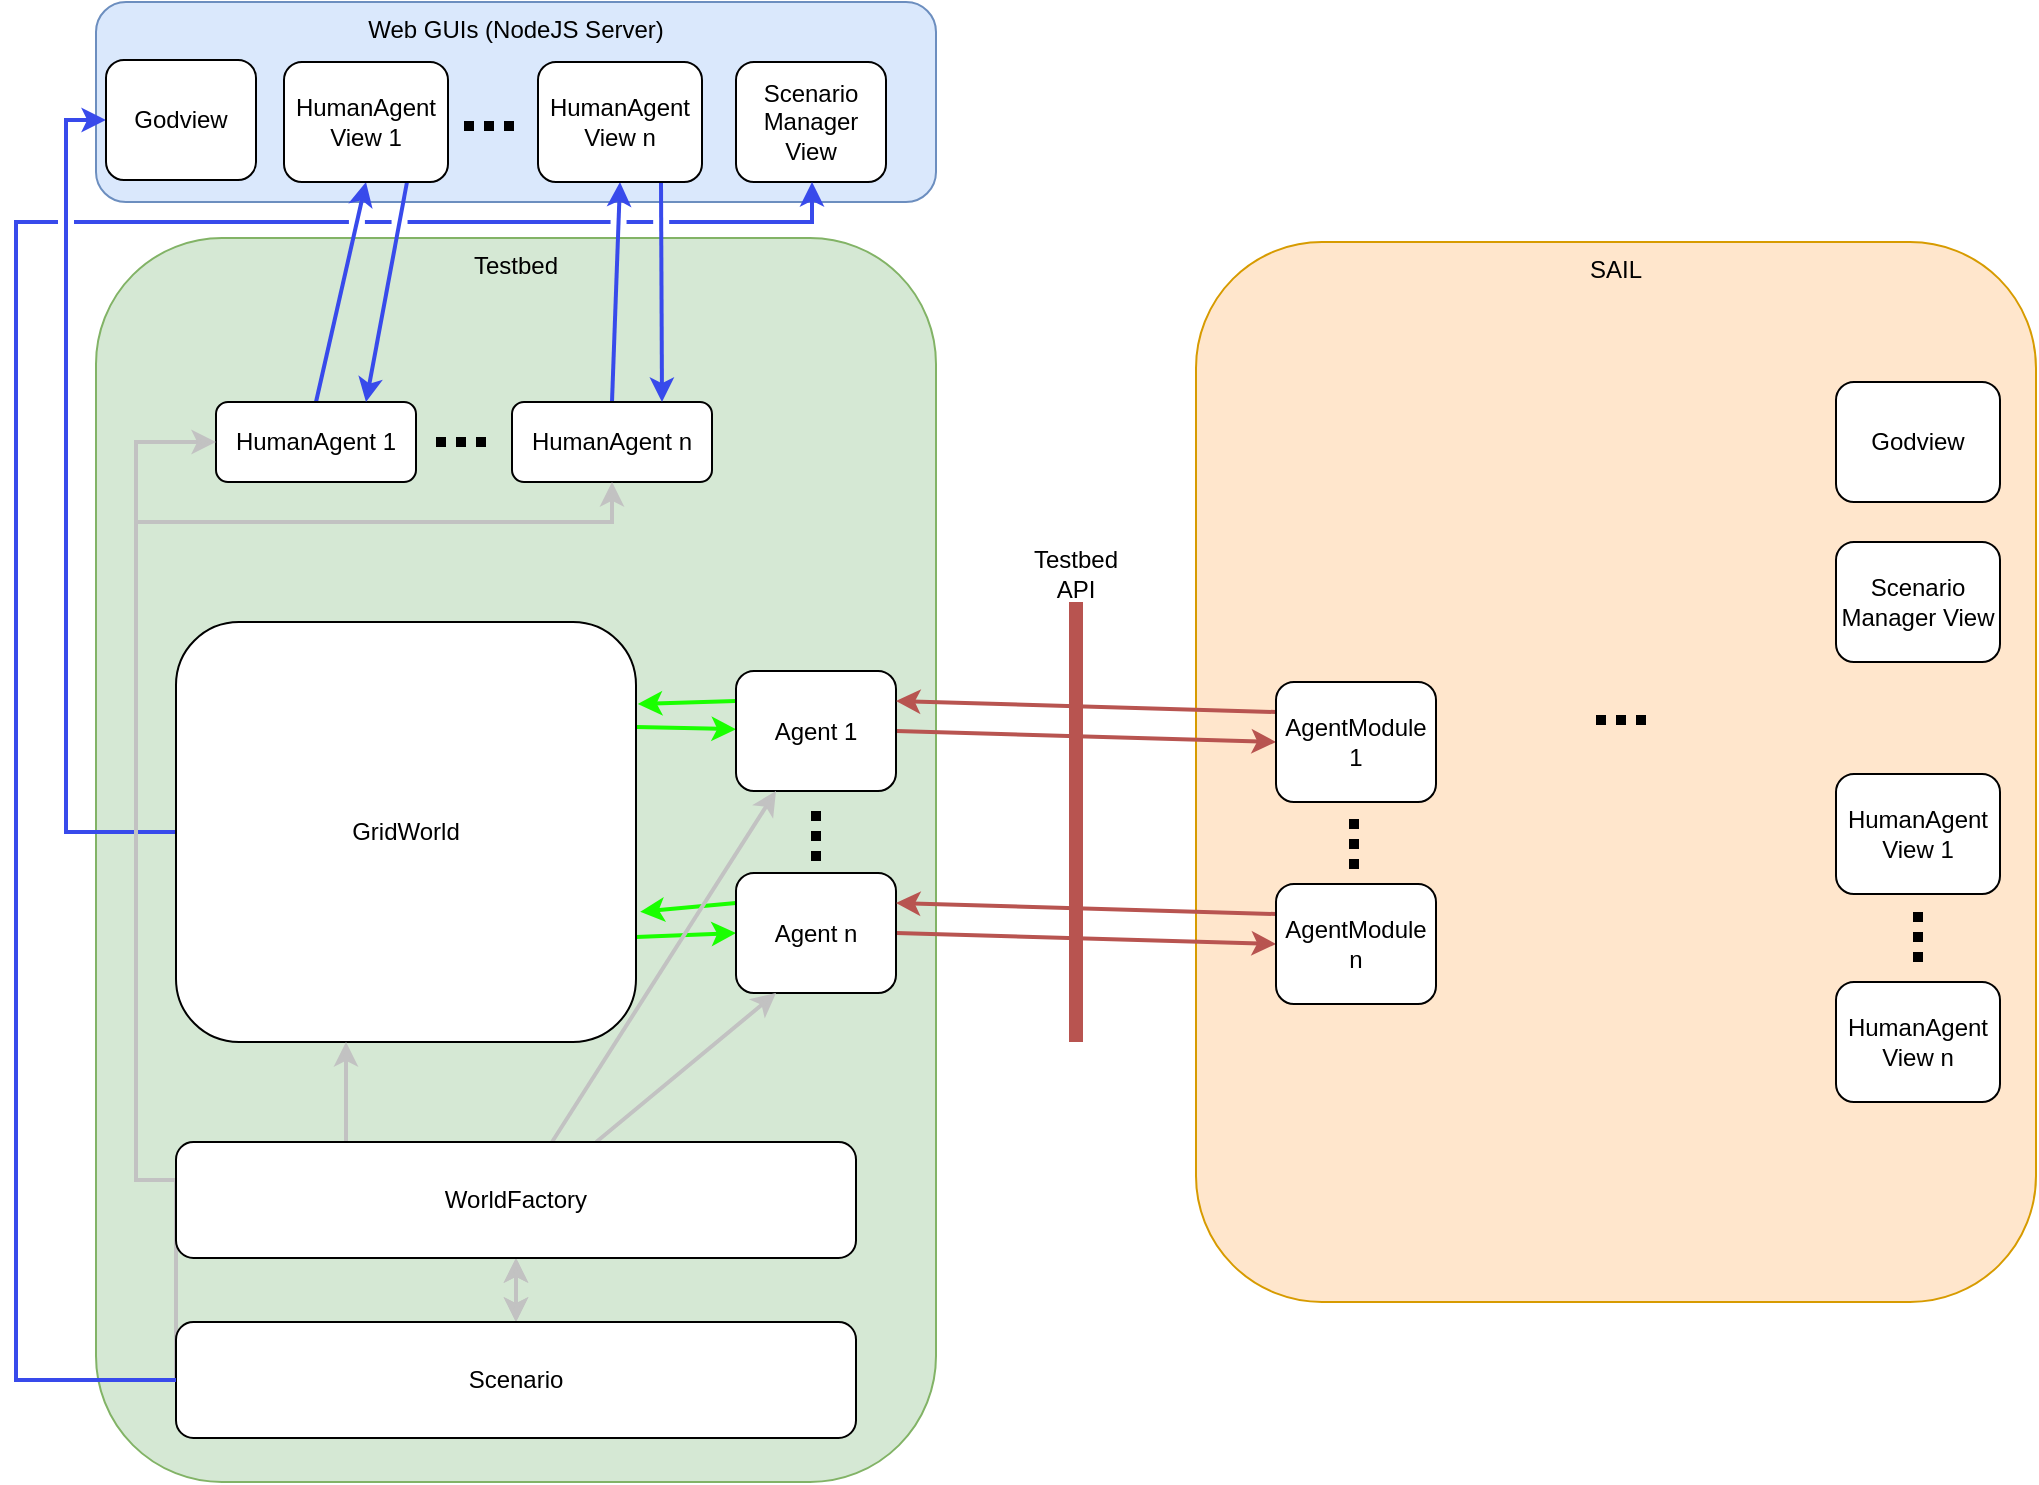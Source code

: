 <mxfile version="10.9.5" type="device"><diagram id="ArMhOWZqJ4EQTSA5aloz" name="Pagina-1"><mxGraphModel dx="1422" dy="824" grid="1" gridSize="10" guides="1" tooltips="1" connect="1" arrows="1" fold="1" page="1" pageScale="1" pageWidth="1169" pageHeight="827" math="0" shadow="0"><root><mxCell id="0"/><mxCell id="1" parent="0"/><mxCell id="hyWbzNC8ZLflmJqMR6gz-1" value="SAIL" style="rounded=1;whiteSpace=wrap;html=1;verticalAlign=top;fillColor=#ffe6cc;strokeColor=#d79b00;" parent="1" vertex="1"><mxGeometry x="650" y="160" width="420" height="530" as="geometry"/></mxCell><mxCell id="hyWbzNC8ZLflmJqMR6gz-27" value="Web GUIs (NodeJS Server)" style="rounded=1;whiteSpace=wrap;html=1;verticalAlign=top;fillColor=#dae8fc;strokeColor=#6c8ebf;" parent="1" vertex="1"><mxGeometry x="100" y="40" width="420" height="100" as="geometry"/></mxCell><mxCell id="hyWbzNC8ZLflmJqMR6gz-2" value="Testbed" style="rounded=1;whiteSpace=wrap;html=1;verticalAlign=top;fillColor=#d5e8d4;strokeColor=#82b366;" parent="1" vertex="1"><mxGeometry x="100" y="158" width="420" height="622" as="geometry"/></mxCell><mxCell id="hyWbzNC8ZLflmJqMR6gz-11" style="rounded=0;orthogonalLoop=1;jettySize=auto;html=1;exitX=1;exitY=0.25;exitDx=0;exitDy=0;strokeWidth=2;strokeColor=#1AFF00;" parent="1" source="hyWbzNC8ZLflmJqMR6gz-3" target="hyWbzNC8ZLflmJqMR6gz-4" edge="1"><mxGeometry relative="1" as="geometry"/></mxCell><mxCell id="hyWbzNC8ZLflmJqMR6gz-13" style="edgeStyle=none;rounded=0;orthogonalLoop=1;jettySize=auto;html=1;exitX=1;exitY=0.75;exitDx=0;exitDy=0;entryX=0;entryY=0.5;entryDx=0;entryDy=0;strokeWidth=2;strokeColor=#1AFF00;" parent="1" source="hyWbzNC8ZLflmJqMR6gz-3" target="hyWbzNC8ZLflmJqMR6gz-5" edge="1"><mxGeometry relative="1" as="geometry"/></mxCell><mxCell id="hyWbzNC8ZLflmJqMR6gz-34" style="edgeStyle=orthogonalEdgeStyle;rounded=0;orthogonalLoop=1;jettySize=auto;html=1;exitX=0;exitY=0.5;exitDx=0;exitDy=0;entryX=0;entryY=0.5;entryDx=0;entryDy=0;strokeWidth=2;fillColor=#dae8fc;strokeColor=#384AEB;" parent="1" source="hyWbzNC8ZLflmJqMR6gz-3" target="hyWbzNC8ZLflmJqMR6gz-28" edge="1"><mxGeometry relative="1" as="geometry"/></mxCell><mxCell id="hyWbzNC8ZLflmJqMR6gz-3" value="GridWorld" style="rounded=1;whiteSpace=wrap;html=1;" parent="1" vertex="1"><mxGeometry x="140" y="350" width="230" height="210" as="geometry"/></mxCell><mxCell id="hyWbzNC8ZLflmJqMR6gz-12" style="edgeStyle=none;rounded=0;orthogonalLoop=1;jettySize=auto;html=1;exitX=0;exitY=0.25;exitDx=0;exitDy=0;entryX=1.004;entryY=0.195;entryDx=0;entryDy=0;entryPerimeter=0;strokeWidth=2;strokeColor=#1AFF00;" parent="1" source="hyWbzNC8ZLflmJqMR6gz-4" target="hyWbzNC8ZLflmJqMR6gz-3" edge="1"><mxGeometry relative="1" as="geometry"/></mxCell><mxCell id="hyWbzNC8ZLflmJqMR6gz-20" style="rounded=0;orthogonalLoop=1;jettySize=auto;html=1;exitX=1;exitY=0.5;exitDx=0;exitDy=0;strokeWidth=2;entryX=0;entryY=0.5;entryDx=0;entryDy=0;fillColor=#f8cecc;strokeColor=#b85450;" parent="1" source="hyWbzNC8ZLflmJqMR6gz-4" target="hyWbzNC8ZLflmJqMR6gz-22" edge="1"><mxGeometry relative="1" as="geometry"/></mxCell><mxCell id="hyWbzNC8ZLflmJqMR6gz-4" value="Agent 1" style="rounded=1;whiteSpace=wrap;html=1;" parent="1" vertex="1"><mxGeometry x="420" y="374.5" width="80" height="60" as="geometry"/></mxCell><mxCell id="hyWbzNC8ZLflmJqMR6gz-14" style="edgeStyle=none;rounded=0;orthogonalLoop=1;jettySize=auto;html=1;exitX=0;exitY=0.25;exitDx=0;exitDy=0;entryX=1.009;entryY=0.69;entryDx=0;entryDy=0;entryPerimeter=0;strokeWidth=2;strokeColor=#1AFF00;" parent="1" source="hyWbzNC8ZLflmJqMR6gz-5" target="hyWbzNC8ZLflmJqMR6gz-3" edge="1"><mxGeometry relative="1" as="geometry"/></mxCell><mxCell id="hyWbzNC8ZLflmJqMR6gz-21" style="rounded=0;orthogonalLoop=1;jettySize=auto;html=1;exitX=1;exitY=0.5;exitDx=0;exitDy=0;entryX=0;entryY=0.5;entryDx=0;entryDy=0;strokeWidth=2;fillColor=#f8cecc;strokeColor=#b85450;" parent="1" source="hyWbzNC8ZLflmJqMR6gz-5" target="hyWbzNC8ZLflmJqMR6gz-23" edge="1"><mxGeometry relative="1" as="geometry"/></mxCell><mxCell id="hyWbzNC8ZLflmJqMR6gz-5" value="Agent n" style="rounded=1;whiteSpace=wrap;html=1;" parent="1" vertex="1"><mxGeometry x="420" y="475.5" width="80" height="60" as="geometry"/></mxCell><mxCell id="hyWbzNC8ZLflmJqMR6gz-36" style="edgeStyle=none;rounded=0;orthogonalLoop=1;jettySize=auto;html=1;exitX=0.5;exitY=0;exitDx=0;exitDy=0;entryX=0.5;entryY=1;entryDx=0;entryDy=0;strokeWidth=2;fillColor=#dae8fc;strokeColor=#384AEB;" parent="1" source="hyWbzNC8ZLflmJqMR6gz-6" target="hyWbzNC8ZLflmJqMR6gz-30" edge="1"><mxGeometry relative="1" as="geometry"/></mxCell><mxCell id="hyWbzNC8ZLflmJqMR6gz-6" value="HumanAgent n" style="rounded=1;whiteSpace=wrap;html=1;" parent="1" vertex="1"><mxGeometry x="308" y="240" width="100" height="40" as="geometry"/></mxCell><mxCell id="hyWbzNC8ZLflmJqMR6gz-35" style="edgeStyle=none;rounded=0;orthogonalLoop=1;jettySize=auto;html=1;exitX=0.5;exitY=0;exitDx=0;exitDy=0;entryX=0.5;entryY=1;entryDx=0;entryDy=0;strokeWidth=2;fillColor=#dae8fc;strokeColor=#384AEB;" parent="1" source="hyWbzNC8ZLflmJqMR6gz-7" target="hyWbzNC8ZLflmJqMR6gz-29" edge="1"><mxGeometry relative="1" as="geometry"/></mxCell><mxCell id="hyWbzNC8ZLflmJqMR6gz-7" value="HumanAgent 1" style="rounded=1;whiteSpace=wrap;html=1;" parent="1" vertex="1"><mxGeometry x="160" y="240" width="100" height="40" as="geometry"/></mxCell><mxCell id="hyWbzNC8ZLflmJqMR6gz-15" style="edgeStyle=none;rounded=0;orthogonalLoop=1;jettySize=auto;html=1;strokeWidth=2;strokeColor=#C2C2C2;exitX=0.25;exitY=0;exitDx=0;exitDy=0;" parent="1" source="wbB0bOvfNczrbkXbDkcu-1" edge="1"><mxGeometry relative="1" as="geometry"><mxPoint x="229" y="620" as="sourcePoint"/><mxPoint x="225" y="560" as="targetPoint"/></mxGeometry></mxCell><mxCell id="hyWbzNC8ZLflmJqMR6gz-16" style="edgeStyle=none;rounded=0;orthogonalLoop=1;jettySize=auto;html=1;entryX=0.25;entryY=1;entryDx=0;entryDy=0;strokeWidth=2;strokeColor=#C2C2C2;exitX=0.618;exitY=0;exitDx=0;exitDy=0;exitPerimeter=0;" parent="1" source="wbB0bOvfNczrbkXbDkcu-1" target="hyWbzNC8ZLflmJqMR6gz-5" edge="1"><mxGeometry relative="1" as="geometry"><mxPoint x="570" y="760" as="sourcePoint"/></mxGeometry></mxCell><mxCell id="hyWbzNC8ZLflmJqMR6gz-17" style="edgeStyle=none;rounded=0;orthogonalLoop=1;jettySize=auto;html=1;entryX=0.25;entryY=1;entryDx=0;entryDy=0;strokeWidth=2;strokeColor=#C2C2C2;exitX=0.553;exitY=0;exitDx=0;exitDy=0;exitPerimeter=0;" parent="1" source="wbB0bOvfNczrbkXbDkcu-1" target="hyWbzNC8ZLflmJqMR6gz-4" edge="1"><mxGeometry relative="1" as="geometry"><mxPoint x="580" y="710" as="sourcePoint"/></mxGeometry></mxCell><mxCell id="hyWbzNC8ZLflmJqMR6gz-18" style="edgeStyle=orthogonalEdgeStyle;rounded=0;orthogonalLoop=1;jettySize=auto;html=1;exitX=0;exitY=0.5;exitDx=0;exitDy=0;strokeWidth=2;strokeColor=#C2C2C2;" parent="1" source="hyWbzNC8ZLflmJqMR6gz-8" target="hyWbzNC8ZLflmJqMR6gz-7" edge="1"><mxGeometry relative="1" as="geometry"><Array as="points"><mxPoint x="120" y="629"/><mxPoint x="120" y="260"/></Array></mxGeometry></mxCell><mxCell id="hyWbzNC8ZLflmJqMR6gz-19" style="edgeStyle=orthogonalEdgeStyle;rounded=0;orthogonalLoop=1;jettySize=auto;html=1;exitX=0;exitY=0.5;exitDx=0;exitDy=0;entryX=0.5;entryY=1;entryDx=0;entryDy=0;strokeWidth=2;strokeColor=#C2C2C2;" parent="1" source="hyWbzNC8ZLflmJqMR6gz-8" target="hyWbzNC8ZLflmJqMR6gz-6" edge="1"><mxGeometry relative="1" as="geometry"><Array as="points"><mxPoint x="120" y="629"/><mxPoint x="120" y="300"/><mxPoint x="358" y="300"/></Array></mxGeometry></mxCell><mxCell id="wbB0bOvfNczrbkXbDkcu-2" style="edgeStyle=orthogonalEdgeStyle;rounded=0;orthogonalLoop=1;jettySize=auto;html=1;exitX=0.5;exitY=0;exitDx=0;exitDy=0;entryX=0.5;entryY=1;entryDx=0;entryDy=0;strokeColor=#C2C2C2;strokeWidth=2;startArrow=classic;startFill=1;" edge="1" parent="1" source="hyWbzNC8ZLflmJqMR6gz-8" target="wbB0bOvfNczrbkXbDkcu-1"><mxGeometry relative="1" as="geometry"/></mxCell><mxCell id="wbB0bOvfNczrbkXbDkcu-3" value="" style="edgeStyle=orthogonalEdgeStyle;rounded=0;orthogonalLoop=1;jettySize=auto;html=1;strokeColor=#C2C2C2;strokeWidth=2;startArrow=classic;startFill=1;" edge="1" parent="1" source="hyWbzNC8ZLflmJqMR6gz-8" target="wbB0bOvfNczrbkXbDkcu-1"><mxGeometry relative="1" as="geometry"/></mxCell><mxCell id="hyWbzNC8ZLflmJqMR6gz-8" value="Scenario" style="rounded=1;whiteSpace=wrap;html=1;" parent="1" vertex="1"><mxGeometry x="140" y="700" width="340" height="58" as="geometry"/></mxCell><mxCell id="hyWbzNC8ZLflmJqMR6gz-9" value="" style="endArrow=none;dashed=1;html=1;spacing=20;strokeWidth=5;dashPattern=1 1;" parent="1" edge="1"><mxGeometry width="50" height="50" relative="1" as="geometry"><mxPoint x="270" y="260" as="sourcePoint"/><mxPoint x="300" y="260" as="targetPoint"/></mxGeometry></mxCell><mxCell id="hyWbzNC8ZLflmJqMR6gz-10" value="" style="endArrow=none;dashed=1;html=1;spacing=20;strokeWidth=5;dashPattern=1 1;" parent="1" edge="1"><mxGeometry width="50" height="50" relative="1" as="geometry"><mxPoint x="460" y="469.5" as="sourcePoint"/><mxPoint x="460" y="439.5" as="targetPoint"/></mxGeometry></mxCell><mxCell id="hyWbzNC8ZLflmJqMR6gz-24" style="rounded=0;orthogonalLoop=1;jettySize=auto;html=1;exitX=0;exitY=0.25;exitDx=0;exitDy=0;entryX=1;entryY=0.25;entryDx=0;entryDy=0;strokeWidth=2;fillColor=#f8cecc;strokeColor=#b85450;" parent="1" source="hyWbzNC8ZLflmJqMR6gz-22" target="hyWbzNC8ZLflmJqMR6gz-4" edge="1"><mxGeometry relative="1" as="geometry"/></mxCell><mxCell id="hyWbzNC8ZLflmJqMR6gz-22" value="AgentModule 1" style="rounded=1;whiteSpace=wrap;html=1;" parent="1" vertex="1"><mxGeometry x="690" y="380" width="80" height="60" as="geometry"/></mxCell><mxCell id="hyWbzNC8ZLflmJqMR6gz-25" style="rounded=0;orthogonalLoop=1;jettySize=auto;html=1;exitX=0;exitY=0.25;exitDx=0;exitDy=0;entryX=1;entryY=0.25;entryDx=0;entryDy=0;strokeWidth=2;fillColor=#f8cecc;strokeColor=#b85450;" parent="1" source="hyWbzNC8ZLflmJqMR6gz-23" target="hyWbzNC8ZLflmJqMR6gz-5" edge="1"><mxGeometry relative="1" as="geometry"/></mxCell><mxCell id="hyWbzNC8ZLflmJqMR6gz-23" value="AgentModule n" style="rounded=1;whiteSpace=wrap;html=1;" parent="1" vertex="1"><mxGeometry x="690" y="481" width="80" height="60" as="geometry"/></mxCell><mxCell id="hyWbzNC8ZLflmJqMR6gz-28" value="Godview" style="rounded=1;whiteSpace=wrap;html=1;" parent="1" vertex="1"><mxGeometry x="105" y="69" width="75" height="60" as="geometry"/></mxCell><mxCell id="hyWbzNC8ZLflmJqMR6gz-38" style="edgeStyle=none;rounded=0;orthogonalLoop=1;jettySize=auto;html=1;exitX=0.75;exitY=1;exitDx=0;exitDy=0;entryX=0.75;entryY=0;entryDx=0;entryDy=0;strokeWidth=2;fillColor=#dae8fc;strokeColor=#384AEB;" parent="1" source="hyWbzNC8ZLflmJqMR6gz-29" target="hyWbzNC8ZLflmJqMR6gz-7" edge="1"><mxGeometry relative="1" as="geometry"/></mxCell><mxCell id="hyWbzNC8ZLflmJqMR6gz-29" value="HumanAgent View 1" style="rounded=1;whiteSpace=wrap;html=1;" parent="1" vertex="1"><mxGeometry x="194" y="70" width="82" height="60" as="geometry"/></mxCell><mxCell id="hyWbzNC8ZLflmJqMR6gz-37" style="edgeStyle=none;rounded=0;orthogonalLoop=1;jettySize=auto;html=1;exitX=0.75;exitY=1;exitDx=0;exitDy=0;entryX=0.75;entryY=0;entryDx=0;entryDy=0;strokeWidth=2;fillColor=#dae8fc;strokeColor=#384AEB;" parent="1" source="hyWbzNC8ZLflmJqMR6gz-30" target="hyWbzNC8ZLflmJqMR6gz-6" edge="1"><mxGeometry relative="1" as="geometry"/></mxCell><mxCell id="hyWbzNC8ZLflmJqMR6gz-30" value="HumanAgent View n" style="rounded=1;whiteSpace=wrap;html=1;" parent="1" vertex="1"><mxGeometry x="321" y="70" width="82" height="60" as="geometry"/></mxCell><mxCell id="hyWbzNC8ZLflmJqMR6gz-33" value="" style="endArrow=none;dashed=1;html=1;spacing=20;strokeWidth=5;dashPattern=1 1;" parent="1" edge="1"><mxGeometry width="50" height="50" relative="1" as="geometry"><mxPoint x="284" y="102" as="sourcePoint"/><mxPoint x="314" y="102" as="targetPoint"/></mxGeometry></mxCell><mxCell id="hyWbzNC8ZLflmJqMR6gz-39" value="Scenario Manager View" style="rounded=1;whiteSpace=wrap;html=1;" parent="1" vertex="1"><mxGeometry x="420" y="70" width="75" height="60" as="geometry"/></mxCell><mxCell id="hyWbzNC8ZLflmJqMR6gz-41" style="edgeStyle=orthogonalEdgeStyle;rounded=0;orthogonalLoop=1;jettySize=auto;html=1;strokeWidth=2;jumpStyle=gap;fillColor=#dae8fc;strokeColor=#384AEB;" parent="1" target="hyWbzNC8ZLflmJqMR6gz-39" edge="1"><mxGeometry relative="1" as="geometry"><Array as="points"><mxPoint x="140" y="729"/><mxPoint x="60" y="729"/><mxPoint x="60" y="150"/><mxPoint x="458" y="150"/></Array><mxPoint x="140" y="729" as="sourcePoint"/></mxGeometry></mxCell><mxCell id="hyWbzNC8ZLflmJqMR6gz-42" value="" style="endArrow=none;dashed=1;html=1;spacing=20;strokeWidth=5;dashPattern=1 1;" parent="1" edge="1"><mxGeometry width="50" height="50" relative="1" as="geometry"><mxPoint x="729" y="473.5" as="sourcePoint"/><mxPoint x="729" y="443.5" as="targetPoint"/></mxGeometry></mxCell><mxCell id="hyWbzNC8ZLflmJqMR6gz-44" value="Godview" style="rounded=1;whiteSpace=wrap;html=1;" parent="1" vertex="1"><mxGeometry x="970" y="230" width="82" height="60" as="geometry"/></mxCell><mxCell id="hyWbzNC8ZLflmJqMR6gz-45" value="HumanAgent View 1" style="rounded=1;whiteSpace=wrap;html=1;" parent="1" vertex="1"><mxGeometry x="970" y="426" width="82" height="60" as="geometry"/></mxCell><mxCell id="hyWbzNC8ZLflmJqMR6gz-46" value="HumanAgent View n" style="rounded=1;whiteSpace=wrap;html=1;" parent="1" vertex="1"><mxGeometry x="970" y="530" width="82" height="60" as="geometry"/></mxCell><mxCell id="hyWbzNC8ZLflmJqMR6gz-47" value="" style="endArrow=none;dashed=1;html=1;spacing=20;strokeWidth=5;dashPattern=1 1;" parent="1" edge="1"><mxGeometry width="50" height="50" relative="1" as="geometry"><mxPoint x="1011" y="520" as="sourcePoint"/><mxPoint x="1011" y="490" as="targetPoint"/></mxGeometry></mxCell><mxCell id="hyWbzNC8ZLflmJqMR6gz-48" value="Scenario Manager View" style="rounded=1;whiteSpace=wrap;html=1;" parent="1" vertex="1"><mxGeometry x="970" y="310" width="82" height="60" as="geometry"/></mxCell><mxCell id="hyWbzNC8ZLflmJqMR6gz-51" value="" style="endArrow=none;dashed=1;html=1;spacing=20;strokeWidth=5;dashPattern=1 1;" parent="1" edge="1"><mxGeometry width="50" height="50" relative="1" as="geometry"><mxPoint x="850" y="399" as="sourcePoint"/><mxPoint x="880" y="399" as="targetPoint"/></mxGeometry></mxCell><mxCell id="hyWbzNC8ZLflmJqMR6gz-54" value="" style="endArrow=none;html=1;strokeColor=#b85450;strokeWidth=7;fillColor=#f8cecc;" parent="1" edge="1"><mxGeometry width="50" height="50" relative="1" as="geometry"><mxPoint x="590" y="560" as="sourcePoint"/><mxPoint x="590" y="340" as="targetPoint"/></mxGeometry></mxCell><mxCell id="hyWbzNC8ZLflmJqMR6gz-55" value="Testbed API" style="text;html=1;strokeColor=none;fillColor=none;align=center;verticalAlign=middle;whiteSpace=wrap;rounded=0;" parent="1" vertex="1"><mxGeometry x="570" y="316" width="40" height="20" as="geometry"/></mxCell><mxCell id="wbB0bOvfNczrbkXbDkcu-1" value="WorldFactory" style="rounded=1;whiteSpace=wrap;html=1;" vertex="1" parent="1"><mxGeometry x="140" y="610" width="340" height="58" as="geometry"/></mxCell></root></mxGraphModel></diagram></mxfile>